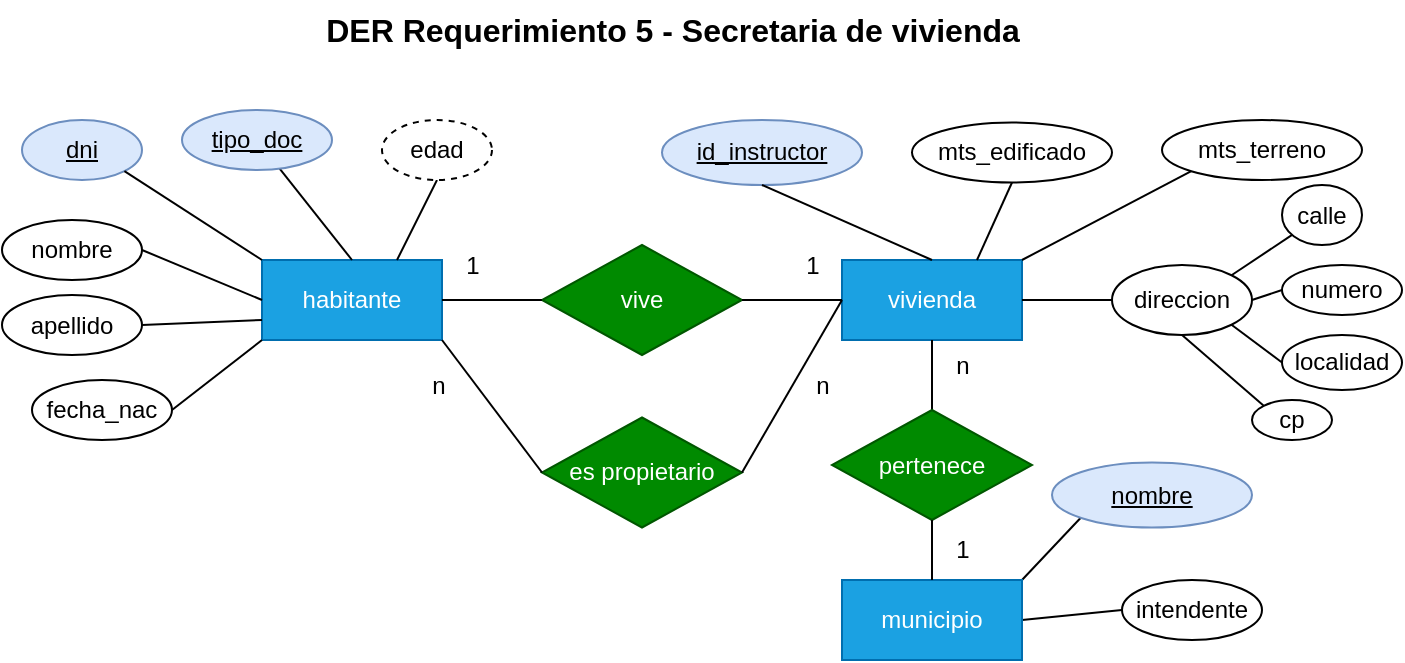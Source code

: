 <mxfile version="24.2.5" type="device">
  <diagram id="R2lEEEUBdFMjLlhIrx00" name="Page-1">
    <mxGraphModel dx="829" dy="705" grid="1" gridSize="10" guides="1" tooltips="1" connect="1" arrows="1" fold="1" page="1" pageScale="1" pageWidth="850" pageHeight="1100" math="0" shadow="0" extFonts="Permanent Marker^https://fonts.googleapis.com/css?family=Permanent+Marker">
      <root>
        <mxCell id="0" />
        <mxCell id="1" parent="0" />
        <mxCell id="-Mh5fcSmZOcLi13VZrvZ-1" value="&lt;b&gt;&lt;font style=&quot;font-size: 16px;&quot;&gt;DER Requerimiento 5 - Secretaria de vivienda&lt;/font&gt;&lt;/b&gt;" style="text;html=1;align=center;verticalAlign=middle;resizable=0;points=[];autosize=1;strokeColor=none;fillColor=none;" parent="1" vertex="1">
          <mxGeometry x="180" y="100" width="370" height="30" as="geometry" />
        </mxCell>
        <mxCell id="-Mh5fcSmZOcLi13VZrvZ-5" value="habitante" style="whiteSpace=wrap;html=1;align=center;fillColor=#1ba1e2;fontColor=#ffffff;strokeColor=#006EAF;" parent="1" vertex="1">
          <mxGeometry x="160" y="230" width="90" height="40" as="geometry" />
        </mxCell>
        <mxCell id="-Mh5fcSmZOcLi13VZrvZ-6" value="dni" style="ellipse;whiteSpace=wrap;html=1;align=center;fontStyle=4;fillColor=#dae8fc;strokeColor=#6c8ebf;" parent="1" vertex="1">
          <mxGeometry x="40" y="160" width="60" height="30" as="geometry" />
        </mxCell>
        <mxCell id="-Mh5fcSmZOcLi13VZrvZ-9" value="vivienda" style="whiteSpace=wrap;html=1;align=center;fillColor=#1ba1e2;fontColor=#ffffff;strokeColor=#006EAF;" parent="1" vertex="1">
          <mxGeometry x="450" y="230" width="90" height="40" as="geometry" />
        </mxCell>
        <mxCell id="-Mh5fcSmZOcLi13VZrvZ-10" value="nombre" style="ellipse;whiteSpace=wrap;html=1;align=center;" parent="1" vertex="1">
          <mxGeometry x="30" y="210" width="70" height="30" as="geometry" />
        </mxCell>
        <mxCell id="-Mh5fcSmZOcLi13VZrvZ-11" value="id_instructor" style="ellipse;whiteSpace=wrap;html=1;align=center;fontStyle=4;fillColor=#dae8fc;strokeColor=#6c8ebf;" parent="1" vertex="1">
          <mxGeometry x="360" y="160" width="100" height="32.5" as="geometry" />
        </mxCell>
        <mxCell id="-Mh5fcSmZOcLi13VZrvZ-12" value="mts_terreno" style="ellipse;whiteSpace=wrap;html=1;align=center;" parent="1" vertex="1">
          <mxGeometry x="610" y="160" width="100" height="30" as="geometry" />
        </mxCell>
        <mxCell id="-Mh5fcSmZOcLi13VZrvZ-14" value="es propietario" style="shape=rhombus;perimeter=rhombusPerimeter;whiteSpace=wrap;html=1;align=center;fillColor=#008a00;fontColor=#ffffff;strokeColor=#005700;" parent="1" vertex="1">
          <mxGeometry x="300" y="308.75" width="100" height="55" as="geometry" />
        </mxCell>
        <mxCell id="-Mh5fcSmZOcLi13VZrvZ-15" value="" style="endArrow=none;html=1;rounded=0;exitX=1;exitY=1;exitDx=0;exitDy=0;entryX=0;entryY=0.5;entryDx=0;entryDy=0;" parent="1" source="-Mh5fcSmZOcLi13VZrvZ-5" target="-Mh5fcSmZOcLi13VZrvZ-14" edge="1">
          <mxGeometry relative="1" as="geometry">
            <mxPoint x="430" y="520" as="sourcePoint" />
            <mxPoint x="590" y="520" as="targetPoint" />
          </mxGeometry>
        </mxCell>
        <mxCell id="-Mh5fcSmZOcLi13VZrvZ-16" value="" style="endArrow=none;html=1;rounded=0;exitX=1;exitY=0.5;exitDx=0;exitDy=0;entryX=0;entryY=0.5;entryDx=0;entryDy=0;" parent="1" source="-Mh5fcSmZOcLi13VZrvZ-14" target="-Mh5fcSmZOcLi13VZrvZ-9" edge="1">
          <mxGeometry relative="1" as="geometry">
            <mxPoint x="440" y="530" as="sourcePoint" />
            <mxPoint x="600" y="530" as="targetPoint" />
          </mxGeometry>
        </mxCell>
        <mxCell id="-Mh5fcSmZOcLi13VZrvZ-17" value="1" style="text;html=1;align=center;verticalAlign=middle;resizable=0;points=[];autosize=1;strokeColor=none;fillColor=none;" parent="1" vertex="1">
          <mxGeometry x="420" y="217.5" width="30" height="30" as="geometry" />
        </mxCell>
        <mxCell id="-Mh5fcSmZOcLi13VZrvZ-18" value="1" style="text;html=1;align=center;verticalAlign=middle;resizable=0;points=[];autosize=1;strokeColor=none;fillColor=none;" parent="1" vertex="1">
          <mxGeometry x="250" y="217.5" width="30" height="30" as="geometry" />
        </mxCell>
        <mxCell id="-Mh5fcSmZOcLi13VZrvZ-23" value="" style="endArrow=none;html=1;rounded=0;exitX=1;exitY=1;exitDx=0;exitDy=0;entryX=0;entryY=0;entryDx=0;entryDy=0;" parent="1" source="-Mh5fcSmZOcLi13VZrvZ-6" target="-Mh5fcSmZOcLi13VZrvZ-5" edge="1">
          <mxGeometry relative="1" as="geometry">
            <mxPoint x="430" y="520" as="sourcePoint" />
            <mxPoint x="590" y="520" as="targetPoint" />
          </mxGeometry>
        </mxCell>
        <mxCell id="-Mh5fcSmZOcLi13VZrvZ-24" value="" style="endArrow=none;html=1;rounded=0;exitX=0.5;exitY=0;exitDx=0;exitDy=0;" parent="1" source="-Mh5fcSmZOcLi13VZrvZ-5" target="-Mh5fcSmZOcLi13VZrvZ-37" edge="1">
          <mxGeometry relative="1" as="geometry">
            <mxPoint x="440" y="530" as="sourcePoint" />
            <mxPoint x="205" y="190" as="targetPoint" />
          </mxGeometry>
        </mxCell>
        <mxCell id="-Mh5fcSmZOcLi13VZrvZ-25" value="" style="endArrow=none;html=1;rounded=0;exitX=0.75;exitY=0;exitDx=0;exitDy=0;entryX=0.5;entryY=1;entryDx=0;entryDy=0;" parent="1" source="-Mh5fcSmZOcLi13VZrvZ-5" target="-Mh5fcSmZOcLi13VZrvZ-42" edge="1">
          <mxGeometry relative="1" as="geometry">
            <mxPoint x="450" y="540" as="sourcePoint" />
            <mxPoint x="220" y="200" as="targetPoint" />
          </mxGeometry>
        </mxCell>
        <mxCell id="-Mh5fcSmZOcLi13VZrvZ-26" value="" style="endArrow=none;html=1;rounded=0;exitX=0;exitY=0.5;exitDx=0;exitDy=0;entryX=1;entryY=0.5;entryDx=0;entryDy=0;" parent="1" source="-Mh5fcSmZOcLi13VZrvZ-5" target="-Mh5fcSmZOcLi13VZrvZ-10" edge="1">
          <mxGeometry relative="1" as="geometry">
            <mxPoint x="460" y="550" as="sourcePoint" />
            <mxPoint x="620" y="550" as="targetPoint" />
          </mxGeometry>
        </mxCell>
        <mxCell id="-Mh5fcSmZOcLi13VZrvZ-27" value="" style="endArrow=none;html=1;rounded=0;exitX=0.5;exitY=0;exitDx=0;exitDy=0;entryX=0.5;entryY=1;entryDx=0;entryDy=0;" parent="1" source="-Mh5fcSmZOcLi13VZrvZ-9" target="-Mh5fcSmZOcLi13VZrvZ-11" edge="1">
          <mxGeometry relative="1" as="geometry">
            <mxPoint x="470" y="560" as="sourcePoint" />
            <mxPoint x="630" y="560" as="targetPoint" />
          </mxGeometry>
        </mxCell>
        <mxCell id="-Mh5fcSmZOcLi13VZrvZ-28" value="" style="endArrow=none;html=1;rounded=0;exitX=1;exitY=0;exitDx=0;exitDy=0;entryX=0;entryY=1;entryDx=0;entryDy=0;" parent="1" source="-Mh5fcSmZOcLi13VZrvZ-9" target="-Mh5fcSmZOcLi13VZrvZ-12" edge="1">
          <mxGeometry relative="1" as="geometry">
            <mxPoint x="480" y="570" as="sourcePoint" />
            <mxPoint x="640" y="570" as="targetPoint" />
          </mxGeometry>
        </mxCell>
        <mxCell id="-Mh5fcSmZOcLi13VZrvZ-29" value="" style="endArrow=none;html=1;rounded=0;exitX=1;exitY=0.5;exitDx=0;exitDy=0;entryX=0;entryY=0.5;entryDx=0;entryDy=0;" parent="1" source="-Mh5fcSmZOcLi13VZrvZ-9" target="-Mh5fcSmZOcLi13VZrvZ-43" edge="1">
          <mxGeometry relative="1" as="geometry">
            <mxPoint x="490" y="580" as="sourcePoint" />
            <mxPoint x="600" y="290" as="targetPoint" />
          </mxGeometry>
        </mxCell>
        <mxCell id="-Mh5fcSmZOcLi13VZrvZ-37" value="tipo_doc" style="ellipse;whiteSpace=wrap;html=1;align=center;fontStyle=4;fillColor=#dae8fc;strokeColor=#6c8ebf;" parent="1" vertex="1">
          <mxGeometry x="120" y="155" width="75" height="30" as="geometry" />
        </mxCell>
        <mxCell id="-Mh5fcSmZOcLi13VZrvZ-38" value="apellido" style="ellipse;whiteSpace=wrap;html=1;align=center;" parent="1" vertex="1">
          <mxGeometry x="30" y="247.5" width="70" height="30" as="geometry" />
        </mxCell>
        <mxCell id="-Mh5fcSmZOcLi13VZrvZ-39" value="fecha_nac" style="ellipse;whiteSpace=wrap;html=1;align=center;" parent="1" vertex="1">
          <mxGeometry x="45" y="290" width="70" height="30" as="geometry" />
        </mxCell>
        <mxCell id="-Mh5fcSmZOcLi13VZrvZ-40" value="" style="endArrow=none;html=1;rounded=0;entryX=1;entryY=0.5;entryDx=0;entryDy=0;exitX=0;exitY=0.75;exitDx=0;exitDy=0;" parent="1" source="-Mh5fcSmZOcLi13VZrvZ-5" target="-Mh5fcSmZOcLi13VZrvZ-38" edge="1">
          <mxGeometry relative="1" as="geometry">
            <mxPoint x="140" y="280" as="sourcePoint" />
            <mxPoint x="110" y="235" as="targetPoint" />
          </mxGeometry>
        </mxCell>
        <mxCell id="-Mh5fcSmZOcLi13VZrvZ-41" value="" style="endArrow=none;html=1;rounded=0;exitX=0;exitY=1;exitDx=0;exitDy=0;entryX=1;entryY=0.5;entryDx=0;entryDy=0;" parent="1" source="-Mh5fcSmZOcLi13VZrvZ-5" target="-Mh5fcSmZOcLi13VZrvZ-39" edge="1">
          <mxGeometry relative="1" as="geometry">
            <mxPoint x="180" y="270" as="sourcePoint" />
            <mxPoint x="120" y="245" as="targetPoint" />
          </mxGeometry>
        </mxCell>
        <mxCell id="-Mh5fcSmZOcLi13VZrvZ-42" value="edad" style="ellipse;whiteSpace=wrap;html=1;align=center;dashed=1;" parent="1" vertex="1">
          <mxGeometry x="220" y="160" width="55" height="30" as="geometry" />
        </mxCell>
        <mxCell id="-Mh5fcSmZOcLi13VZrvZ-43" value="direccion" style="ellipse;whiteSpace=wrap;html=1;align=center;" parent="1" vertex="1">
          <mxGeometry x="585" y="232.5" width="70" height="35" as="geometry" />
        </mxCell>
        <mxCell id="-Mh5fcSmZOcLi13VZrvZ-44" value="numero" style="ellipse;whiteSpace=wrap;html=1;align=center;" parent="1" vertex="1">
          <mxGeometry x="670" y="232.5" width="60" height="25" as="geometry" />
        </mxCell>
        <mxCell id="-Mh5fcSmZOcLi13VZrvZ-45" value="calle" style="ellipse;whiteSpace=wrap;html=1;align=center;direction=south;" parent="1" vertex="1">
          <mxGeometry x="670" y="192.5" width="40" height="30" as="geometry" />
        </mxCell>
        <mxCell id="-Mh5fcSmZOcLi13VZrvZ-46" value="" style="endArrow=none;html=1;rounded=0;entryX=1;entryY=0;entryDx=0;entryDy=0;" parent="1" source="-Mh5fcSmZOcLi13VZrvZ-45" target="-Mh5fcSmZOcLi13VZrvZ-43" edge="1">
          <mxGeometry relative="1" as="geometry">
            <mxPoint x="560" y="405" as="sourcePoint" />
            <mxPoint x="620" y="445" as="targetPoint" />
          </mxGeometry>
        </mxCell>
        <mxCell id="-Mh5fcSmZOcLi13VZrvZ-47" value="" style="endArrow=none;html=1;rounded=0;exitX=0;exitY=0.5;exitDx=0;exitDy=0;entryX=1;entryY=0.5;entryDx=0;entryDy=0;" parent="1" source="-Mh5fcSmZOcLi13VZrvZ-44" target="-Mh5fcSmZOcLi13VZrvZ-43" edge="1">
          <mxGeometry relative="1" as="geometry">
            <mxPoint x="570" y="415" as="sourcePoint" />
            <mxPoint x="630" y="455" as="targetPoint" />
          </mxGeometry>
        </mxCell>
        <mxCell id="-Mh5fcSmZOcLi13VZrvZ-48" value="localidad" style="ellipse;whiteSpace=wrap;html=1;align=center;" parent="1" vertex="1">
          <mxGeometry x="670" y="267.5" width="60" height="27.5" as="geometry" />
        </mxCell>
        <mxCell id="-Mh5fcSmZOcLi13VZrvZ-49" value="" style="endArrow=none;html=1;rounded=0;exitX=0;exitY=0.5;exitDx=0;exitDy=0;entryX=1;entryY=1;entryDx=0;entryDy=0;" parent="1" source="-Mh5fcSmZOcLi13VZrvZ-48" target="-Mh5fcSmZOcLi13VZrvZ-43" edge="1">
          <mxGeometry relative="1" as="geometry">
            <mxPoint x="560" y="405" as="sourcePoint" />
            <mxPoint x="660" y="300" as="targetPoint" />
          </mxGeometry>
        </mxCell>
        <mxCell id="-Mh5fcSmZOcLi13VZrvZ-50" value="cp" style="ellipse;whiteSpace=wrap;html=1;align=center;" parent="1" vertex="1">
          <mxGeometry x="655" y="300" width="40" height="20" as="geometry" />
        </mxCell>
        <mxCell id="-Mh5fcSmZOcLi13VZrvZ-53" value="" style="endArrow=none;html=1;rounded=0;exitX=0;exitY=0;exitDx=0;exitDy=0;entryX=0.5;entryY=1;entryDx=0;entryDy=0;" parent="1" source="-Mh5fcSmZOcLi13VZrvZ-50" target="-Mh5fcSmZOcLi13VZrvZ-43" edge="1">
          <mxGeometry relative="1" as="geometry">
            <mxPoint x="550" y="260" as="sourcePoint" />
            <mxPoint x="595" y="260" as="targetPoint" />
          </mxGeometry>
        </mxCell>
        <mxCell id="-Mh5fcSmZOcLi13VZrvZ-54" value="mts_edificado" style="ellipse;whiteSpace=wrap;html=1;align=center;" parent="1" vertex="1">
          <mxGeometry x="485" y="161.25" width="100" height="30" as="geometry" />
        </mxCell>
        <mxCell id="-Mh5fcSmZOcLi13VZrvZ-55" value="" style="endArrow=none;html=1;rounded=0;exitX=0.75;exitY=0;exitDx=0;exitDy=0;entryX=0.5;entryY=1;entryDx=0;entryDy=0;" parent="1" source="-Mh5fcSmZOcLi13VZrvZ-9" target="-Mh5fcSmZOcLi13VZrvZ-54" edge="1">
          <mxGeometry relative="1" as="geometry">
            <mxPoint x="550" y="260" as="sourcePoint" />
            <mxPoint x="595" y="260" as="targetPoint" />
          </mxGeometry>
        </mxCell>
        <mxCell id="-Mh5fcSmZOcLi13VZrvZ-57" value="" style="endArrow=none;html=1;rounded=0;exitX=0.5;exitY=1;exitDx=0;exitDy=0;entryX=0.5;entryY=0;entryDx=0;entryDy=0;" parent="1" source="-Mh5fcSmZOcLi13VZrvZ-9" target="gEzw4BVtjBFKch-U_v-I-8" edge="1">
          <mxGeometry relative="1" as="geometry">
            <mxPoint x="550" y="260" as="sourcePoint" />
            <mxPoint x="534.46" y="291.53" as="targetPoint" />
          </mxGeometry>
        </mxCell>
        <mxCell id="-Mh5fcSmZOcLi13VZrvZ-59" value="intendente" style="ellipse;whiteSpace=wrap;html=1;align=center;" parent="1" vertex="1">
          <mxGeometry x="590" y="390" width="70" height="30" as="geometry" />
        </mxCell>
        <mxCell id="-Mh5fcSmZOcLi13VZrvZ-60" value="" style="endArrow=none;html=1;rounded=0;exitX=1;exitY=0;exitDx=0;exitDy=0;entryX=0;entryY=1;entryDx=0;entryDy=0;" parent="1" source="gEzw4BVtjBFKch-U_v-I-7" target="gEzw4BVtjBFKch-U_v-I-9" edge="1">
          <mxGeometry relative="1" as="geometry">
            <mxPoint x="505" y="280" as="sourcePoint" />
            <mxPoint x="570.251" y="358.107" as="targetPoint" />
          </mxGeometry>
        </mxCell>
        <mxCell id="-Mh5fcSmZOcLi13VZrvZ-61" value="" style="endArrow=none;html=1;rounded=0;exitX=0;exitY=0.5;exitDx=0;exitDy=0;entryX=1;entryY=0.5;entryDx=0;entryDy=0;" parent="1" source="-Mh5fcSmZOcLi13VZrvZ-59" target="gEzw4BVtjBFKch-U_v-I-7" edge="1">
          <mxGeometry relative="1" as="geometry">
            <mxPoint x="515" y="290" as="sourcePoint" />
            <mxPoint x="590" y="450" as="targetPoint" />
          </mxGeometry>
        </mxCell>
        <mxCell id="gEzw4BVtjBFKch-U_v-I-1" value="vive" style="shape=rhombus;perimeter=rhombusPerimeter;whiteSpace=wrap;html=1;align=center;fillColor=#008a00;fontColor=#ffffff;strokeColor=#005700;" vertex="1" parent="1">
          <mxGeometry x="300" y="222.5" width="100" height="55" as="geometry" />
        </mxCell>
        <mxCell id="gEzw4BVtjBFKch-U_v-I-2" value="" style="endArrow=none;html=1;rounded=0;entryX=0;entryY=0.5;entryDx=0;entryDy=0;exitX=1;exitY=0.5;exitDx=0;exitDy=0;" edge="1" parent="1" source="-Mh5fcSmZOcLi13VZrvZ-5" target="gEzw4BVtjBFKch-U_v-I-1">
          <mxGeometry relative="1" as="geometry">
            <mxPoint x="280" y="290" as="sourcePoint" />
            <mxPoint x="450" y="540" as="targetPoint" />
          </mxGeometry>
        </mxCell>
        <mxCell id="gEzw4BVtjBFKch-U_v-I-3" value="" style="endArrow=none;html=1;rounded=0;exitX=1;exitY=0.5;exitDx=0;exitDy=0;entryX=0;entryY=0.5;entryDx=0;entryDy=0;" edge="1" parent="1" source="gEzw4BVtjBFKch-U_v-I-1" target="-Mh5fcSmZOcLi13VZrvZ-9">
          <mxGeometry relative="1" as="geometry">
            <mxPoint x="260" y="260" as="sourcePoint" />
            <mxPoint x="420" y="280" as="targetPoint" />
          </mxGeometry>
        </mxCell>
        <mxCell id="gEzw4BVtjBFKch-U_v-I-4" value="n" style="text;html=1;align=center;verticalAlign=middle;resizable=0;points=[];autosize=1;strokeColor=none;fillColor=none;" vertex="1" parent="1">
          <mxGeometry x="232.5" y="277.5" width="30" height="30" as="geometry" />
        </mxCell>
        <mxCell id="gEzw4BVtjBFKch-U_v-I-5" value="n" style="text;html=1;align=center;verticalAlign=middle;resizable=0;points=[];autosize=1;strokeColor=none;fillColor=none;" vertex="1" parent="1">
          <mxGeometry x="425" y="278" width="30" height="30" as="geometry" />
        </mxCell>
        <mxCell id="gEzw4BVtjBFKch-U_v-I-7" value="municipio" style="whiteSpace=wrap;html=1;align=center;fillColor=#1ba1e2;fontColor=#ffffff;strokeColor=#006EAF;" vertex="1" parent="1">
          <mxGeometry x="450" y="390" width="90" height="40" as="geometry" />
        </mxCell>
        <mxCell id="gEzw4BVtjBFKch-U_v-I-8" value="pertenece" style="shape=rhombus;perimeter=rhombusPerimeter;whiteSpace=wrap;html=1;align=center;fillColor=#008a00;fontColor=#ffffff;strokeColor=#005700;" vertex="1" parent="1">
          <mxGeometry x="445" y="305" width="100" height="55" as="geometry" />
        </mxCell>
        <mxCell id="gEzw4BVtjBFKch-U_v-I-9" value="nombre" style="ellipse;whiteSpace=wrap;html=1;align=center;fontStyle=4;fillColor=#dae8fc;strokeColor=#6c8ebf;" vertex="1" parent="1">
          <mxGeometry x="555" y="331.25" width="100" height="32.5" as="geometry" />
        </mxCell>
        <mxCell id="gEzw4BVtjBFKch-U_v-I-11" value="" style="endArrow=none;html=1;rounded=0;exitX=0.5;exitY=0;exitDx=0;exitDy=0;entryX=0.5;entryY=1;entryDx=0;entryDy=0;" edge="1" parent="1" source="gEzw4BVtjBFKch-U_v-I-7" target="gEzw4BVtjBFKch-U_v-I-8">
          <mxGeometry relative="1" as="geometry">
            <mxPoint x="550" y="400" as="sourcePoint" />
            <mxPoint x="579" y="369" as="targetPoint" />
          </mxGeometry>
        </mxCell>
        <mxCell id="gEzw4BVtjBFKch-U_v-I-12" value="1" style="text;html=1;align=center;verticalAlign=middle;resizable=0;points=[];autosize=1;strokeColor=none;fillColor=none;" vertex="1" parent="1">
          <mxGeometry x="495" y="360" width="30" height="30" as="geometry" />
        </mxCell>
        <mxCell id="gEzw4BVtjBFKch-U_v-I-13" value="n" style="text;html=1;align=center;verticalAlign=middle;resizable=0;points=[];autosize=1;strokeColor=none;fillColor=none;" vertex="1" parent="1">
          <mxGeometry x="495" y="268" width="30" height="30" as="geometry" />
        </mxCell>
      </root>
    </mxGraphModel>
  </diagram>
</mxfile>
